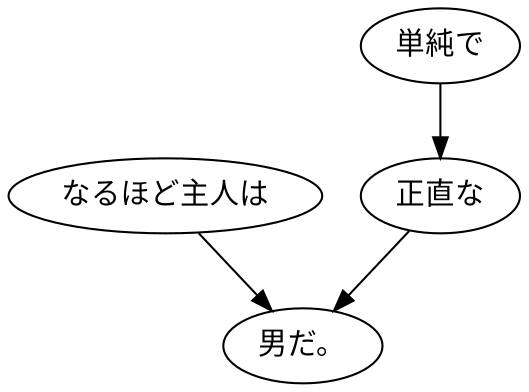 digraph graph2438 {
	node0 [label="なるほど主人は"];
	node1 [label="単純で"];
	node2 [label="正直な"];
	node3 [label="男だ。"];
	node0 -> node3;
	node1 -> node2;
	node2 -> node3;
}

